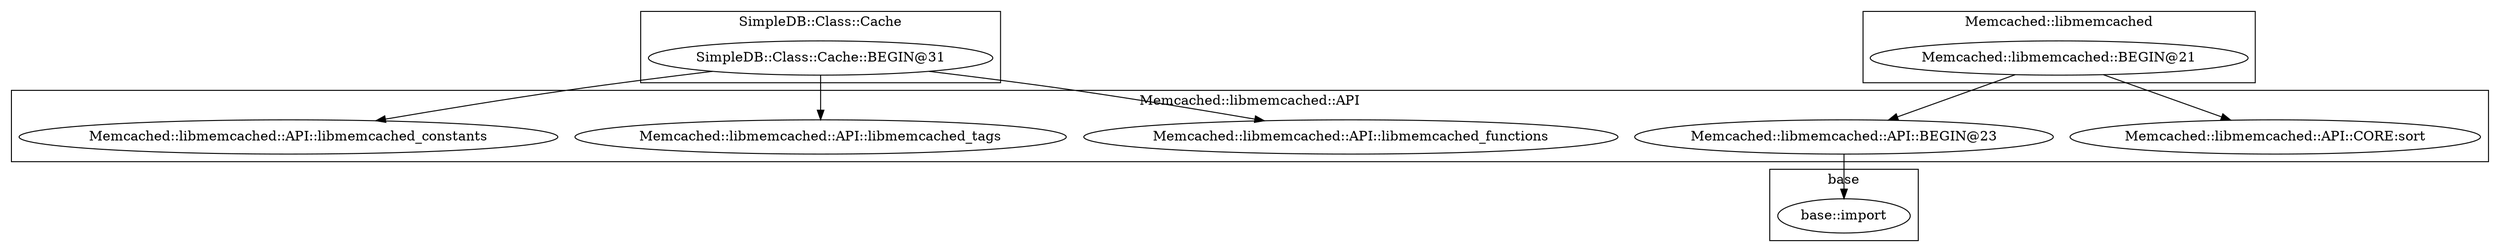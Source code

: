 digraph {
graph [overlap=false]
subgraph cluster_SimpleDB_Class_Cache {
	label="SimpleDB::Class::Cache";
	"SimpleDB::Class::Cache::BEGIN@31";
}
subgraph cluster_base {
	label="base";
	"base::import";
}
subgraph cluster_Memcached_libmemcached {
	label="Memcached::libmemcached";
	"Memcached::libmemcached::BEGIN@21";
}
subgraph cluster_Memcached_libmemcached_API {
	label="Memcached::libmemcached::API";
	"Memcached::libmemcached::API::libmemcached_functions";
	"Memcached::libmemcached::API::libmemcached_tags";
	"Memcached::libmemcached::API::libmemcached_constants";
	"Memcached::libmemcached::API::BEGIN@23";
	"Memcached::libmemcached::API::CORE:sort";
}
"SimpleDB::Class::Cache::BEGIN@31" -> "Memcached::libmemcached::API::libmemcached_constants";
"SimpleDB::Class::Cache::BEGIN@31" -> "Memcached::libmemcached::API::libmemcached_functions";
"Memcached::libmemcached::BEGIN@21" -> "Memcached::libmemcached::API::CORE:sort";
"Memcached::libmemcached::API::BEGIN@23" -> "base::import";
"SimpleDB::Class::Cache::BEGIN@31" -> "Memcached::libmemcached::API::libmemcached_tags";
"Memcached::libmemcached::BEGIN@21" -> "Memcached::libmemcached::API::BEGIN@23";
}
